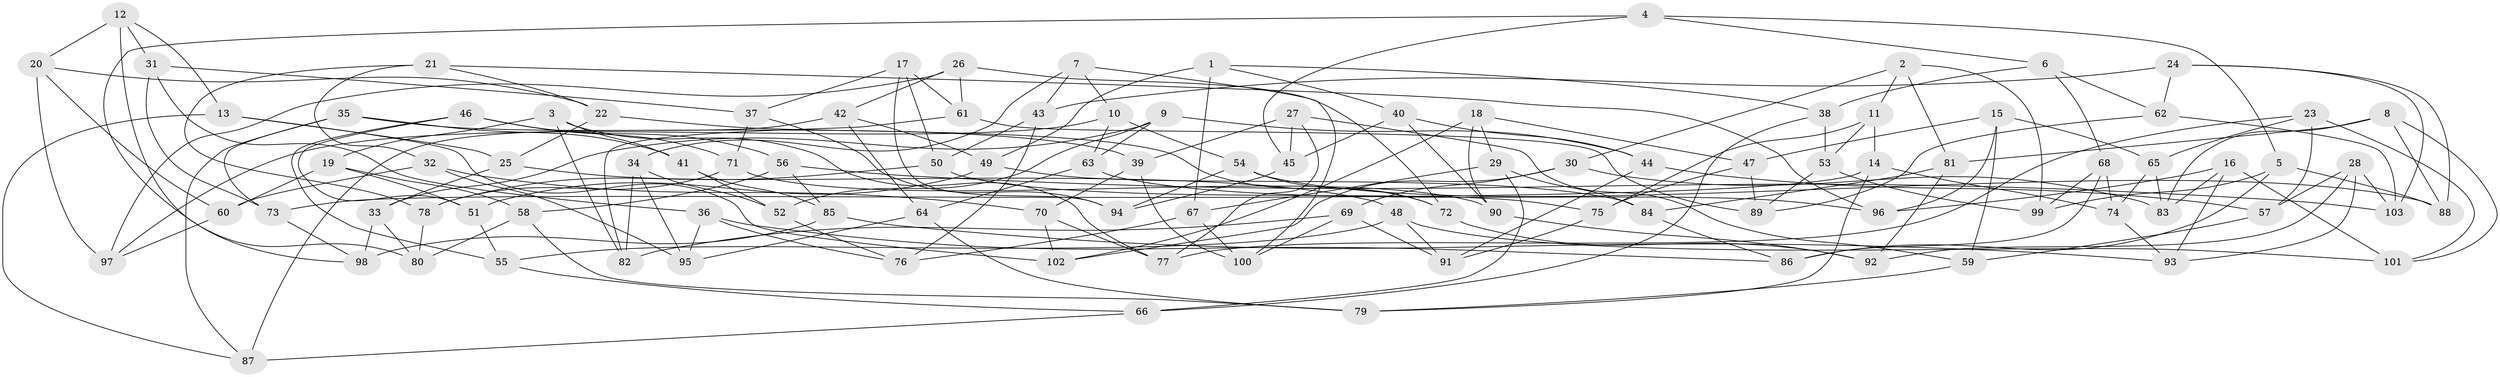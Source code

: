 // coarse degree distribution, {7: 0.22580645161290322, 5: 0.12903225806451613, 4: 0.16129032258064516, 3: 0.03225806451612903, 8: 0.22580645161290322, 9: 0.06451612903225806, 6: 0.12903225806451613, 10: 0.03225806451612903}
// Generated by graph-tools (version 1.1) at 2025/38/03/04/25 23:38:19]
// undirected, 103 vertices, 206 edges
graph export_dot {
  node [color=gray90,style=filled];
  1;
  2;
  3;
  4;
  5;
  6;
  7;
  8;
  9;
  10;
  11;
  12;
  13;
  14;
  15;
  16;
  17;
  18;
  19;
  20;
  21;
  22;
  23;
  24;
  25;
  26;
  27;
  28;
  29;
  30;
  31;
  32;
  33;
  34;
  35;
  36;
  37;
  38;
  39;
  40;
  41;
  42;
  43;
  44;
  45;
  46;
  47;
  48;
  49;
  50;
  51;
  52;
  53;
  54;
  55;
  56;
  57;
  58;
  59;
  60;
  61;
  62;
  63;
  64;
  65;
  66;
  67;
  68;
  69;
  70;
  71;
  72;
  73;
  74;
  75;
  76;
  77;
  78;
  79;
  80;
  81;
  82;
  83;
  84;
  85;
  86;
  87;
  88;
  89;
  90;
  91;
  92;
  93;
  94;
  95;
  96;
  97;
  98;
  99;
  100;
  101;
  102;
  103;
  1 -- 67;
  1 -- 38;
  1 -- 40;
  1 -- 49;
  2 -- 99;
  2 -- 11;
  2 -- 81;
  2 -- 30;
  3 -- 77;
  3 -- 41;
  3 -- 19;
  3 -- 82;
  4 -- 5;
  4 -- 6;
  4 -- 45;
  4 -- 98;
  5 -- 99;
  5 -- 86;
  5 -- 88;
  6 -- 38;
  6 -- 68;
  6 -- 62;
  7 -- 34;
  7 -- 10;
  7 -- 43;
  7 -- 100;
  8 -- 101;
  8 -- 83;
  8 -- 88;
  8 -- 81;
  9 -- 44;
  9 -- 33;
  9 -- 63;
  9 -- 52;
  10 -- 97;
  10 -- 54;
  10 -- 63;
  11 -- 14;
  11 -- 53;
  11 -- 75;
  12 -- 31;
  12 -- 13;
  12 -- 80;
  12 -- 20;
  13 -- 102;
  13 -- 87;
  13 -- 25;
  14 -- 73;
  14 -- 79;
  14 -- 74;
  15 -- 65;
  15 -- 47;
  15 -- 96;
  15 -- 59;
  16 -- 83;
  16 -- 96;
  16 -- 93;
  16 -- 101;
  17 -- 37;
  17 -- 61;
  17 -- 50;
  17 -- 94;
  18 -- 90;
  18 -- 29;
  18 -- 102;
  18 -- 47;
  19 -- 58;
  19 -- 60;
  19 -- 51;
  20 -- 60;
  20 -- 97;
  20 -- 22;
  21 -- 22;
  21 -- 32;
  21 -- 78;
  21 -- 96;
  22 -- 25;
  22 -- 72;
  23 -- 101;
  23 -- 77;
  23 -- 57;
  23 -- 65;
  24 -- 88;
  24 -- 62;
  24 -- 103;
  24 -- 43;
  25 -- 33;
  25 -- 48;
  26 -- 61;
  26 -- 42;
  26 -- 72;
  26 -- 97;
  27 -- 39;
  27 -- 59;
  27 -- 45;
  27 -- 77;
  28 -- 57;
  28 -- 92;
  28 -- 103;
  28 -- 93;
  29 -- 84;
  29 -- 67;
  29 -- 66;
  30 -- 102;
  30 -- 69;
  30 -- 83;
  31 -- 37;
  31 -- 73;
  31 -- 36;
  32 -- 70;
  32 -- 60;
  32 -- 95;
  33 -- 98;
  33 -- 80;
  34 -- 95;
  34 -- 52;
  34 -- 82;
  35 -- 73;
  35 -- 39;
  35 -- 87;
  35 -- 41;
  36 -- 86;
  36 -- 76;
  36 -- 95;
  37 -- 94;
  37 -- 71;
  38 -- 66;
  38 -- 53;
  39 -- 70;
  39 -- 100;
  40 -- 44;
  40 -- 45;
  40 -- 90;
  41 -- 52;
  41 -- 85;
  42 -- 49;
  42 -- 64;
  42 -- 87;
  43 -- 76;
  43 -- 50;
  44 -- 91;
  44 -- 57;
  45 -- 94;
  46 -- 56;
  46 -- 71;
  46 -- 51;
  46 -- 55;
  47 -- 75;
  47 -- 89;
  48 -- 55;
  48 -- 101;
  48 -- 91;
  49 -- 84;
  49 -- 51;
  50 -- 75;
  50 -- 78;
  51 -- 55;
  52 -- 76;
  53 -- 99;
  53 -- 89;
  54 -- 88;
  54 -- 94;
  54 -- 72;
  55 -- 66;
  56 -- 58;
  56 -- 103;
  56 -- 85;
  57 -- 59;
  58 -- 80;
  58 -- 79;
  59 -- 79;
  60 -- 97;
  61 -- 82;
  61 -- 89;
  62 -- 89;
  62 -- 103;
  63 -- 64;
  63 -- 96;
  64 -- 95;
  64 -- 79;
  65 -- 74;
  65 -- 83;
  66 -- 87;
  67 -- 100;
  67 -- 76;
  68 -- 99;
  68 -- 74;
  68 -- 86;
  69 -- 82;
  69 -- 100;
  69 -- 91;
  70 -- 102;
  70 -- 77;
  71 -- 90;
  71 -- 78;
  72 -- 92;
  73 -- 98;
  74 -- 93;
  75 -- 91;
  78 -- 80;
  81 -- 84;
  81 -- 92;
  84 -- 86;
  85 -- 98;
  85 -- 93;
  90 -- 92;
}

